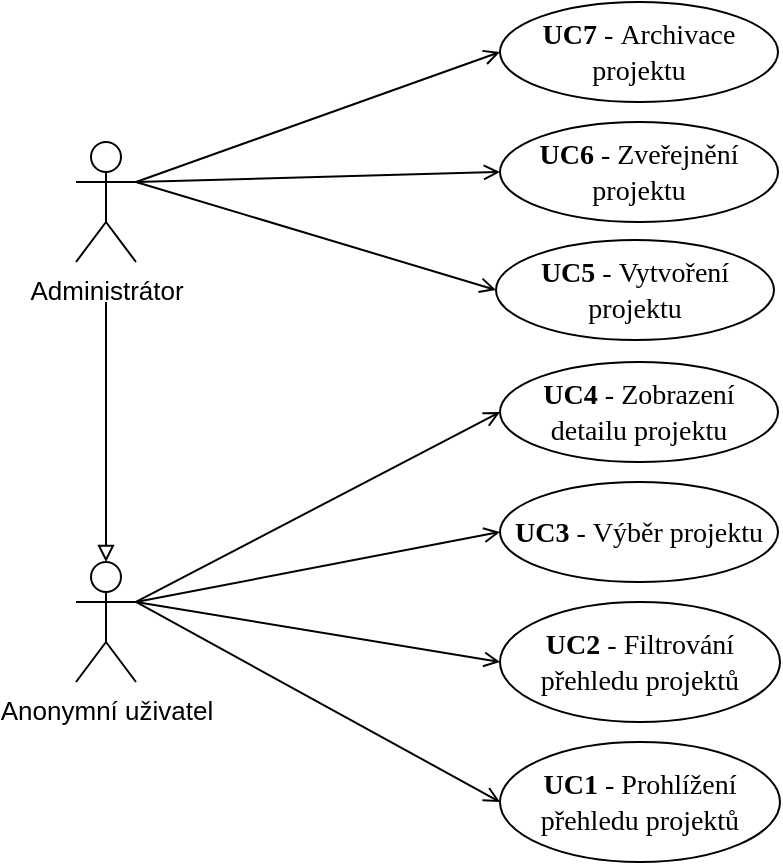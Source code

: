 <mxfile version="20.7.4" type="device"><diagram id="JkZsmNrZyV-92f99cQ_1" name="Page-1"><mxGraphModel dx="1050" dy="627" grid="1" gridSize="10" guides="1" tooltips="1" connect="1" arrows="1" fold="1" page="1" pageScale="1" pageWidth="827" pageHeight="1169" math="0" shadow="0"><root><mxCell id="0"/><mxCell id="1" parent="0"/><mxCell id="qtBJiTT3AmvQE1Krtbr1-2" value="Anonymní uživatel" style="shape=umlActor;verticalLabelPosition=bottom;verticalAlign=top;html=1;outlineConnect=0;fontSize=13;" parent="1" vertex="1"><mxGeometry x="110" y="320" width="30" height="60" as="geometry"/></mxCell><mxCell id="7XVvorD3NYkGVHV2Zw1H-5" style="rounded=0;orthogonalLoop=1;jettySize=auto;html=1;entryX=0;entryY=0.5;entryDx=0;entryDy=0;endArrow=open;endFill=0;exitX=1;exitY=0.333;exitDx=0;exitDy=0;exitPerimeter=0;" parent="1" target="7XVvorD3NYkGVHV2Zw1H-3" edge="1" source="qtBJiTT3AmvQE1Krtbr1-2"><mxGeometry relative="1" as="geometry"><mxPoint x="140" y="390" as="sourcePoint"/></mxGeometry></mxCell><mxCell id="7XVvorD3NYkGVHV2Zw1H-8" style="edgeStyle=none;rounded=0;orthogonalLoop=1;jettySize=auto;html=1;entryX=0;entryY=0.5;entryDx=0;entryDy=0;endArrow=open;endFill=0;exitX=1;exitY=0.333;exitDx=0;exitDy=0;exitPerimeter=0;" parent="1" target="7XVvorD3NYkGVHV2Zw1H-6" edge="1" source="qtBJiTT3AmvQE1Krtbr1-2"><mxGeometry relative="1" as="geometry"><mxPoint x="140" y="390" as="sourcePoint"/></mxGeometry></mxCell><mxCell id="7XVvorD3NYkGVHV2Zw1H-9" style="edgeStyle=none;rounded=0;orthogonalLoop=1;jettySize=auto;html=1;entryX=0;entryY=0.5;entryDx=0;entryDy=0;endArrow=open;endFill=0;exitX=1;exitY=0.333;exitDx=0;exitDy=0;exitPerimeter=0;" parent="1" target="7XVvorD3NYkGVHV2Zw1H-7" edge="1" source="qtBJiTT3AmvQE1Krtbr1-2"><mxGeometry relative="1" as="geometry"><mxPoint x="140" y="390" as="sourcePoint"/></mxGeometry></mxCell><mxCell id="7XVvorD3NYkGVHV2Zw1H-11" style="edgeStyle=none;rounded=0;orthogonalLoop=1;jettySize=auto;html=1;exitX=1;exitY=0.333;exitDx=0;exitDy=0;exitPerimeter=0;entryX=0;entryY=0.5;entryDx=0;entryDy=0;endArrow=open;endFill=0;" parent="1" source="qtBJiTT3AmvQE1Krtbr1-2" target="7XVvorD3NYkGVHV2Zw1H-10" edge="1"><mxGeometry relative="1" as="geometry"/></mxCell><mxCell id="7XVvorD3NYkGVHV2Zw1H-17" style="edgeStyle=none;rounded=0;orthogonalLoop=1;jettySize=auto;html=1;exitX=1;exitY=0.333;exitDx=0;exitDy=0;exitPerimeter=0;entryX=0;entryY=0.5;entryDx=0;entryDy=0;endArrow=open;endFill=0;" parent="1" source="qtBJiTT3AmvQE1Krtbr1-6" target="7XVvorD3NYkGVHV2Zw1H-12" edge="1"><mxGeometry relative="1" as="geometry"/></mxCell><mxCell id="7XVvorD3NYkGVHV2Zw1H-18" style="edgeStyle=none;rounded=0;orthogonalLoop=1;jettySize=auto;html=1;exitX=1;exitY=0.333;exitDx=0;exitDy=0;exitPerimeter=0;entryX=0;entryY=0.5;entryDx=0;entryDy=0;endArrow=open;endFill=0;" parent="1" source="qtBJiTT3AmvQE1Krtbr1-6" target="7XVvorD3NYkGVHV2Zw1H-14" edge="1"><mxGeometry relative="1" as="geometry"/></mxCell><mxCell id="pwMEj_A59L6zENElOb9E-3" style="rounded=0;orthogonalLoop=1;jettySize=auto;html=1;exitX=1;exitY=0.333;exitDx=0;exitDy=0;exitPerimeter=0;entryX=0;entryY=0.5;entryDx=0;entryDy=0;endArrow=open;endFill=0;" parent="1" source="qtBJiTT3AmvQE1Krtbr1-6" target="pwMEj_A59L6zENElOb9E-2" edge="1"><mxGeometry relative="1" as="geometry"/></mxCell><mxCell id="qtBJiTT3AmvQE1Krtbr1-6" value="Administrátor" style="shape=umlActor;verticalLabelPosition=bottom;verticalAlign=top;html=1;outlineConnect=0;fontSize=13;" parent="1" vertex="1"><mxGeometry x="110" y="110" width="30" height="60" as="geometry"/></mxCell><mxCell id="qtBJiTT3AmvQE1Krtbr1-28" style="edgeStyle=none;rounded=0;orthogonalLoop=1;jettySize=auto;html=1;endArrow=block;endFill=0;entryX=0.5;entryY=0;entryDx=0;entryDy=0;entryPerimeter=0;" parent="1" target="qtBJiTT3AmvQE1Krtbr1-2" edge="1"><mxGeometry relative="1" as="geometry"><mxPoint x="125" y="190" as="targetPoint"/><mxPoint x="125" y="190" as="sourcePoint"/></mxGeometry></mxCell><mxCell id="7XVvorD3NYkGVHV2Zw1H-3" value="&lt;span dir=&quot;ltr&quot; role=&quot;presentation&quot; style=&quot;left: 182.806px; top: 505.496px; font-size: 14px; font-family: serif; transform: scaleX(1.244);&quot;&gt;&lt;b style=&quot;font-size: 14px;&quot;&gt;UC1 &lt;/b&gt;- Prohlížení přehledu projektů&lt;/span&gt;" style="ellipse;whiteSpace=wrap;html=1;fontSize=14;" parent="1" vertex="1"><mxGeometry x="322" y="410" width="140" height="60" as="geometry"/></mxCell><mxCell id="7XVvorD3NYkGVHV2Zw1H-6" value="&lt;span dir=&quot;ltr&quot; role=&quot;presentation&quot; style=&quot;left: 182.806px; top: 505.496px; font-size: 14px; font-family: serif; transform: scaleX(1.244);&quot;&gt;&lt;b style=&quot;font-size: 14px;&quot;&gt;UC2&amp;nbsp;&lt;/b&gt;-&amp;nbsp;&lt;/span&gt;&lt;span dir=&quot;ltr&quot; role=&quot;presentation&quot; style=&quot;left: 182.806px; top: 568.4px; font-size: 14px; font-family: serif; transform: scaleX(1.243);&quot;&gt;Filtrování přehledu projektů&lt;/span&gt;" style="ellipse;whiteSpace=wrap;html=1;fontSize=14;" parent="1" vertex="1"><mxGeometry x="322" y="340" width="140" height="60" as="geometry"/></mxCell><mxCell id="7XVvorD3NYkGVHV2Zw1H-7" value="&lt;span dir=&quot;ltr&quot; role=&quot;presentation&quot; style=&quot;left: 182.806px; top: 505.496px; font-size: 14px; font-family: serif; transform: scaleX(1.244);&quot;&gt;&lt;b style=&quot;font-size: 14px;&quot;&gt;UC3&amp;nbsp;&lt;/b&gt;-&amp;nbsp;&lt;/span&gt;&lt;span dir=&quot;ltr&quot; role=&quot;presentation&quot; style=&quot;left: 182.806px; top: 645.203px; font-size: 14px; font-family: serif; transform: scaleX(1.244);&quot;&gt;Výběr projektu&lt;/span&gt;" style="ellipse;whiteSpace=wrap;html=1;fontSize=14;" parent="1" vertex="1"><mxGeometry x="322" y="280" width="139" height="50" as="geometry"/></mxCell><mxCell id="7XVvorD3NYkGVHV2Zw1H-10" value="&lt;span dir=&quot;ltr&quot; role=&quot;presentation&quot; style=&quot;left: 182.806px; top: 505.496px; font-size: 14px; font-family: serif; transform: scaleX(1.244);&quot;&gt;&lt;b style=&quot;font-size: 14px;&quot;&gt;UC4&amp;nbsp;&lt;/b&gt;-&amp;nbsp;&lt;/span&gt;&lt;span dir=&quot;ltr&quot; role=&quot;presentation&quot; style=&quot;left: 182.806px; top: 722.004px; font-size: 14px; font-family: serif; transform: scaleX(1.24);&quot;&gt;Zobrazení detailu projektu&lt;/span&gt;" style="ellipse;whiteSpace=wrap;html=1;fontSize=14;" parent="1" vertex="1"><mxGeometry x="322" y="220" width="139" height="50" as="geometry"/></mxCell><mxCell id="7XVvorD3NYkGVHV2Zw1H-12" value="&lt;span dir=&quot;ltr&quot; role=&quot;presentation&quot; style=&quot;left: 182.806px; top: 505.496px; font-size: 14px; font-family: serif; transform: scaleX(1.244);&quot;&gt;&lt;b style=&quot;font-size: 14px;&quot;&gt;UC5&amp;nbsp;&lt;/b&gt;-&amp;nbsp;&lt;/span&gt;&lt;span dir=&quot;ltr&quot; role=&quot;presentation&quot; style=&quot;left: 182.806px; top: 798.806px; font-size: 14px; font-family: serif; transform: scaleX(1.246);&quot;&gt;Vytvoření projektu&lt;/span&gt;" style="ellipse;whiteSpace=wrap;html=1;fontSize=14;" parent="1" vertex="1"><mxGeometry x="320" y="159" width="139" height="50" as="geometry"/></mxCell><mxCell id="7XVvorD3NYkGVHV2Zw1H-14" value="&lt;span dir=&quot;ltr&quot; role=&quot;presentation&quot; style=&quot;left: 182.806px; top: 505.496px; font-size: 14px; font-family: serif; transform: scaleX(1.244);&quot;&gt;&lt;b style=&quot;font-size: 14px;&quot;&gt;UC6&amp;nbsp;&lt;/b&gt;-&amp;nbsp;&lt;/span&gt;&lt;span dir=&quot;ltr&quot; role=&quot;presentation&quot; style=&quot;left: 182.806px; top: 798.806px; font-size: 14px; font-family: serif; transform: scaleX(1.246);&quot;&gt;Zveřejnění projektu&lt;/span&gt;" style="ellipse;whiteSpace=wrap;html=1;fontSize=14;" parent="1" vertex="1"><mxGeometry x="322" y="100" width="139" height="50" as="geometry"/></mxCell><mxCell id="pwMEj_A59L6zENElOb9E-2" value="&lt;span dir=&quot;ltr&quot; role=&quot;presentation&quot; style=&quot;left: 182.806px; top: 505.496px; font-size: 14px; font-family: serif; transform: scaleX(1.244);&quot;&gt;&lt;b style=&quot;font-size: 14px;&quot;&gt;UC7&amp;nbsp;&lt;/b&gt;-&amp;nbsp;&lt;/span&gt;&lt;span dir=&quot;ltr&quot; role=&quot;presentation&quot; style=&quot;left: 182.806px; top: 798.806px; font-size: 14px; font-family: serif; transform: scaleX(1.246);&quot;&gt;Archivace projektu&lt;/span&gt;" style="ellipse;whiteSpace=wrap;html=1;fontSize=14;" parent="1" vertex="1"><mxGeometry x="322" y="40" width="139" height="50" as="geometry"/></mxCell></root></mxGraphModel></diagram></mxfile>